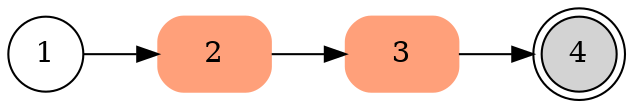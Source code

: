 digraph blueprint_example {
	rankdir=LR size="8,0"
	1 [shape=circle]
	2 [color=lightsalmon shape=box style="rounded, filled"]
	3 [color=lightsalmon shape=box style="rounded, filled"]
	4 [shape=doublecircle style=filled]
	1 -> 2
	2 -> 3
	3 -> 4
}

